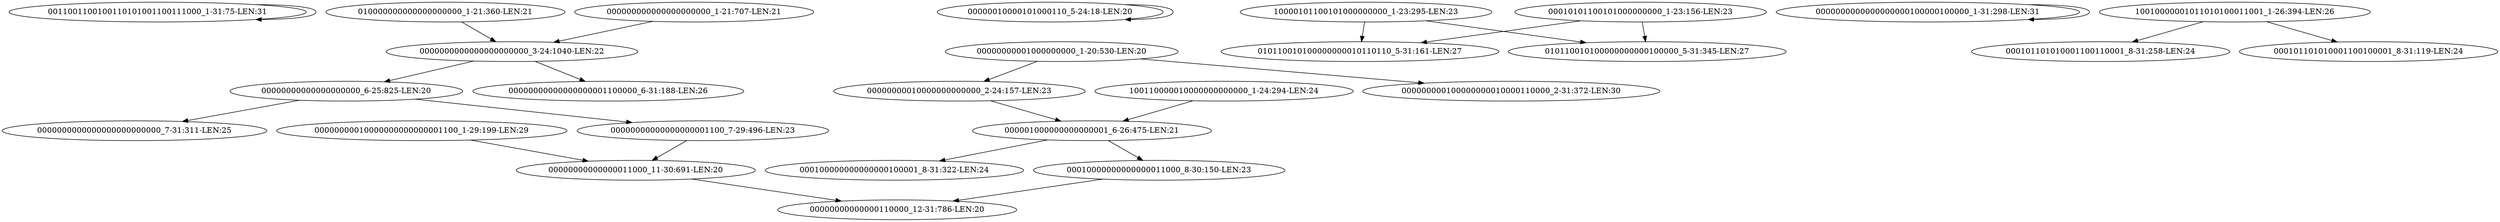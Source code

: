 digraph G {
    "0011001100100110101001100111000_1-31:75-LEN:31" -> "0011001100100110101001100111000_1-31:75-LEN:31";
    "100110000010000000000000_1-24:294-LEN:24" -> "000001000000000000001_6-26:475-LEN:21";
    "000001000000000000001_6-26:475-LEN:21" -> "00010000000000000011000_8-30:150-LEN:23";
    "000001000000000000001_6-26:475-LEN:21" -> "000100000000000000100001_8-31:322-LEN:24";
    "00000000000000000001100_7-29:496-LEN:23" -> "00000000000000011000_11-30:691-LEN:20";
    "010000000000000000000_1-21:360-LEN:21" -> "0000000000000000000000_3-24:1040-LEN:22";
    "00000000010000000000000001100_1-29:199-LEN:29" -> "00000000000000011000_11-30:691-LEN:20";
    "0000000000000000000000_3-24:1040-LEN:22" -> "00000000000000000001100000_6-31:188-LEN:26";
    "0000000000000000000000_3-24:1040-LEN:22" -> "00000000000000000000_6-25:825-LEN:20";
    "00000010000101000110_5-24:18-LEN:20" -> "00000010000101000110_5-24:18-LEN:20";
    "10000101100101000000000_1-23:295-LEN:23" -> "010110010100000000010110110_5-31:161-LEN:27";
    "10000101100101000000000_1-23:295-LEN:23" -> "010110010100000000000100000_5-31:345-LEN:27";
    "0000000000000000000100000100000_1-31:298-LEN:31" -> "0000000000000000000100000100000_1-31:298-LEN:31";
    "00000000000000000000_6-25:825-LEN:20" -> "00000000000000000001100_7-29:496-LEN:23";
    "00000000000000000000_6-25:825-LEN:20" -> "0000000000000000000000000_7-31:311-LEN:25";
    "00010000000000000011000_8-30:150-LEN:23" -> "00000000000000110000_12-31:786-LEN:20";
    "000000000000000000000_1-21:707-LEN:21" -> "0000000000000000000000_3-24:1040-LEN:22";
    "00000000000000011000_11-30:691-LEN:20" -> "00000000000000110000_12-31:786-LEN:20";
    "00000000001000000000_1-20:530-LEN:20" -> "000000000100000000010000110000_2-31:372-LEN:30";
    "00000000001000000000_1-20:530-LEN:20" -> "00000000010000000000000_2-24:157-LEN:23";
    "10010000001011010100011001_1-26:394-LEN:26" -> "000101101010001100110001_8-31:258-LEN:24";
    "10010000001011010100011001_1-26:394-LEN:26" -> "000101101010001100100001_8-31:119-LEN:24";
    "00000000010000000000000_2-24:157-LEN:23" -> "000001000000000000001_6-26:475-LEN:21";
    "00010101100101000000000_1-23:156-LEN:23" -> "010110010100000000010110110_5-31:161-LEN:27";
    "00010101100101000000000_1-23:156-LEN:23" -> "010110010100000000000100000_5-31:345-LEN:27";
}
